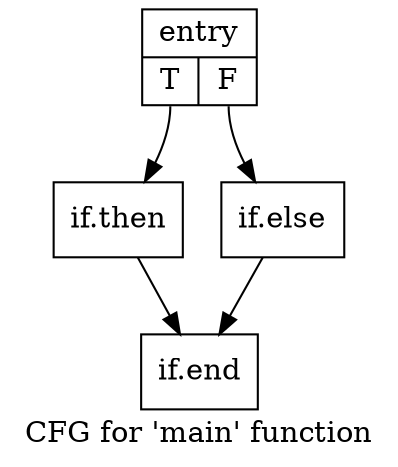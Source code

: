 digraph "CFG for 'main' function" {
	label="CFG for 'main' function";

	Node0xbd54a0 [shape=record,label="{entry|{<s0>T|<s1>F}}"];
	Node0xbd54a0:s0 -> Node0xbd66f0;
	Node0xbd54a0:s1 -> Node0xbd67c0;
	Node0xbd66f0 [shape=record,label="{if.then}"];
	Node0xbd66f0 -> Node0xbd6aa0;
	Node0xbd67c0 [shape=record,label="{if.else}"];
	Node0xbd67c0 -> Node0xbd6aa0;
	Node0xbd6aa0 [shape=record,label="{if.end}"];
}
